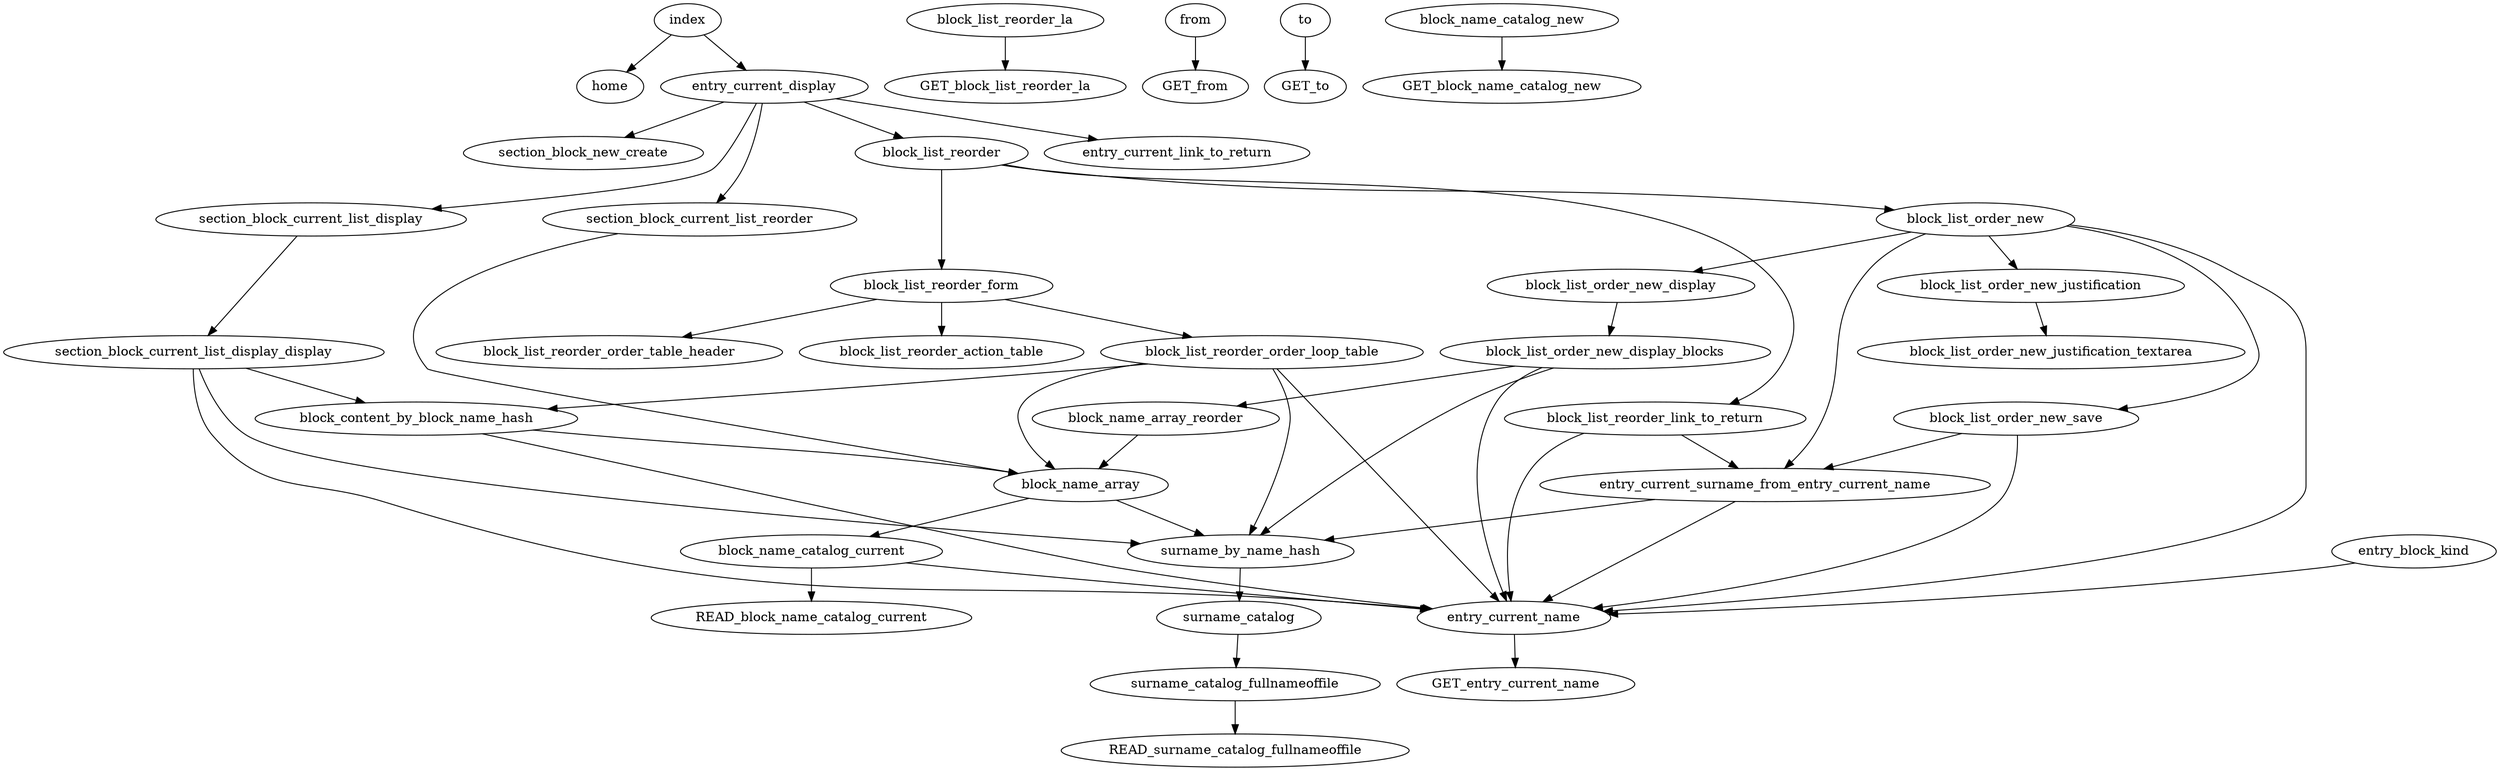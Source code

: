 digraph dgn {
index -> home;
index -> entry_current_display;
entry_current_name -> GET_entry_current_name;
entry_current_surname_from_entry_current_name -> entry_current_name;
entry_current_surname_from_entry_current_name -> surname_by_name_hash;
surname_by_name_hash -> surname_catalog;
surname_catalog -> surname_catalog_fullnameoffile;
surname_catalog_fullnameoffile -> READ_surname_catalog_fullnameoffile;
entry_current_display -> section_block_new_create;
entry_block_kind -> entry_current_name;
entry_current_display -> section_block_current_list_reorder;
section_block_current_list_reorder -> block_name_array;
block_name_array -> block_name_catalog_current;
block_name_catalog_current -> entry_current_name;
block_name_catalog_current -> READ_block_name_catalog_current;
block_name_array -> surname_by_name_hash;
entry_current_display -> section_block_current_list_display;
section_block_current_list_display -> section_block_current_list_display_display;
section_block_current_list_display_display -> entry_current_name;
section_block_current_list_display_display -> surname_by_name_hash;
section_block_current_list_display_display -> block_content_by_block_name_hash;
block_content_by_block_name_hash -> entry_current_name;
block_content_by_block_name_hash -> block_name_array;
entry_current_display -> entry_current_link_to_return;
entry_current_display -> block_list_reorder;
block_list_reorder -> block_list_reorder_form;
block_list_reorder_form -> block_list_reorder_action_table;
block_list_reorder_form -> block_list_reorder_order_table_header;
block_list_reorder_form -> block_list_reorder_order_loop_table;
block_list_reorder_order_loop_table -> entry_current_name;
block_list_reorder_order_loop_table -> surname_by_name_hash;
block_list_reorder_order_loop_table -> block_content_by_block_name_hash;
block_list_reorder_order_loop_table -> block_name_array;
block_list_reorder -> block_list_reorder_link_to_return;
block_list_reorder_link_to_return -> entry_current_name;
block_list_reorder_link_to_return -> entry_current_surname_from_entry_current_name;
block_list_reorder -> block_list_order_new;
block_list_order_new -> entry_current_name;
block_list_order_new -> entry_current_surname_from_entry_current_name;
block_list_order_new -> block_list_order_new_display;
block_list_order_new_display -> block_list_order_new_display_blocks;
block_list_order_new_display_blocks -> entry_current_name;
block_list_order_new_display_blocks -> block_name_array_reorder;
block_name_array_reorder -> block_name_array;
block_list_reorder_la -> GET_block_list_reorder_la;
from -> GET_from;
to -> GET_to;
block_list_order_new_display_blocks -> surname_by_name_hash;
block_list_order_new -> block_list_order_new_justification;
block_list_order_new_justification -> block_list_order_new_justification_textarea;
block_list_order_new -> block_list_order_new_save;
block_name_catalog_new -> GET_block_name_catalog_new;
block_list_order_new_save -> entry_current_name;
block_list_order_new_save -> entry_current_surname_from_entry_current_name;
}
